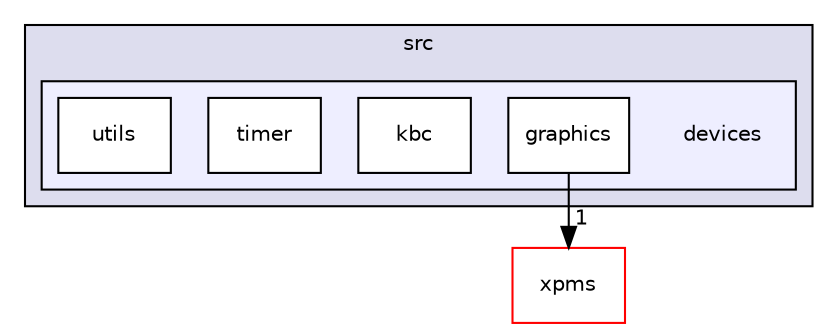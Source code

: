 digraph "src/devices" {
  compound=true
  node [ fontsize="10", fontname="Helvetica"];
  edge [ labelfontsize="10", labelfontname="Helvetica"];
  subgraph clusterdir_68267d1309a1af8e8297ef4c3efbcdba {
    graph [ bgcolor="#ddddee", pencolor="black", label="src" fontname="Helvetica", fontsize="10", URL="dir_68267d1309a1af8e8297ef4c3efbcdba.html"]
  subgraph clusterdir_6fac9273c1f4413d2ee63ba6cd0b0eb2 {
    graph [ bgcolor="#eeeeff", pencolor="black", label="" URL="dir_6fac9273c1f4413d2ee63ba6cd0b0eb2.html"];
    dir_6fac9273c1f4413d2ee63ba6cd0b0eb2 [shape=plaintext label="devices"];
    dir_c5a9e8daeda247e4e65f90af631991f9 [shape=box label="graphics" color="black" fillcolor="white" style="filled" URL="dir_c5a9e8daeda247e4e65f90af631991f9.html"];
    dir_dbaa78581cb8e5610b29f570475bf2eb [shape=box label="kbc" color="black" fillcolor="white" style="filled" URL="dir_dbaa78581cb8e5610b29f570475bf2eb.html"];
    dir_e454627fde579358d9c24a638890be46 [shape=box label="timer" color="black" fillcolor="white" style="filled" URL="dir_e454627fde579358d9c24a638890be46.html"];
    dir_d3490a261b8f5324b0d265fedb266924 [shape=box label="utils" color="black" fillcolor="white" style="filled" URL="dir_d3490a261b8f5324b0d265fedb266924.html"];
  }
  }
  dir_4768879b15733c4f0f88b1ecd58b4754 [shape=box label="xpms" fillcolor="white" style="filled" color="red" URL="dir_4768879b15733c4f0f88b1ecd58b4754.html"];
  dir_c5a9e8daeda247e4e65f90af631991f9->dir_4768879b15733c4f0f88b1ecd58b4754 [headlabel="1", labeldistance=1.5 headhref="dir_000002_000007.html"];
}
